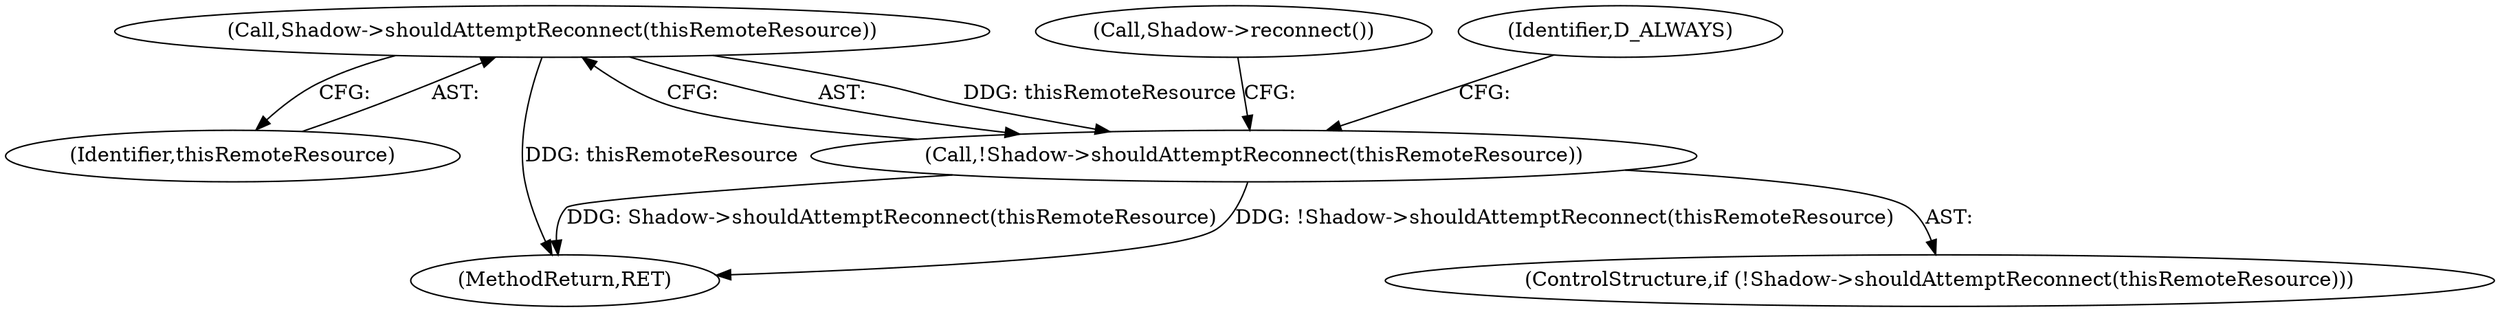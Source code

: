 digraph "0_htcondor_5e5571d1a431eb3c61977b6dd6ec90186ef79867_4@API" {
"1000206" [label="(Call,Shadow->shouldAttemptReconnect(thisRemoteResource))"];
"1000205" [label="(Call,!Shadow->shouldAttemptReconnect(thisRemoteResource))"];
"1000205" [label="(Call,!Shadow->shouldAttemptReconnect(thisRemoteResource))"];
"1000216" [label="(Call,Shadow->reconnect())"];
"1000204" [label="(ControlStructure,if (!Shadow->shouldAttemptReconnect(thisRemoteResource)))"];
"1000206" [label="(Call,Shadow->shouldAttemptReconnect(thisRemoteResource))"];
"1000210" [label="(Identifier,D_ALWAYS)"];
"1000207" [label="(Identifier,thisRemoteResource)"];
"1002472" [label="(MethodReturn,RET)"];
"1000206" -> "1000205"  [label="AST: "];
"1000206" -> "1000207"  [label="CFG: "];
"1000207" -> "1000206"  [label="AST: "];
"1000205" -> "1000206"  [label="CFG: "];
"1000206" -> "1002472"  [label="DDG: thisRemoteResource"];
"1000206" -> "1000205"  [label="DDG: thisRemoteResource"];
"1000205" -> "1000204"  [label="AST: "];
"1000210" -> "1000205"  [label="CFG: "];
"1000216" -> "1000205"  [label="CFG: "];
"1000205" -> "1002472"  [label="DDG: Shadow->shouldAttemptReconnect(thisRemoteResource)"];
"1000205" -> "1002472"  [label="DDG: !Shadow->shouldAttemptReconnect(thisRemoteResource)"];
}
